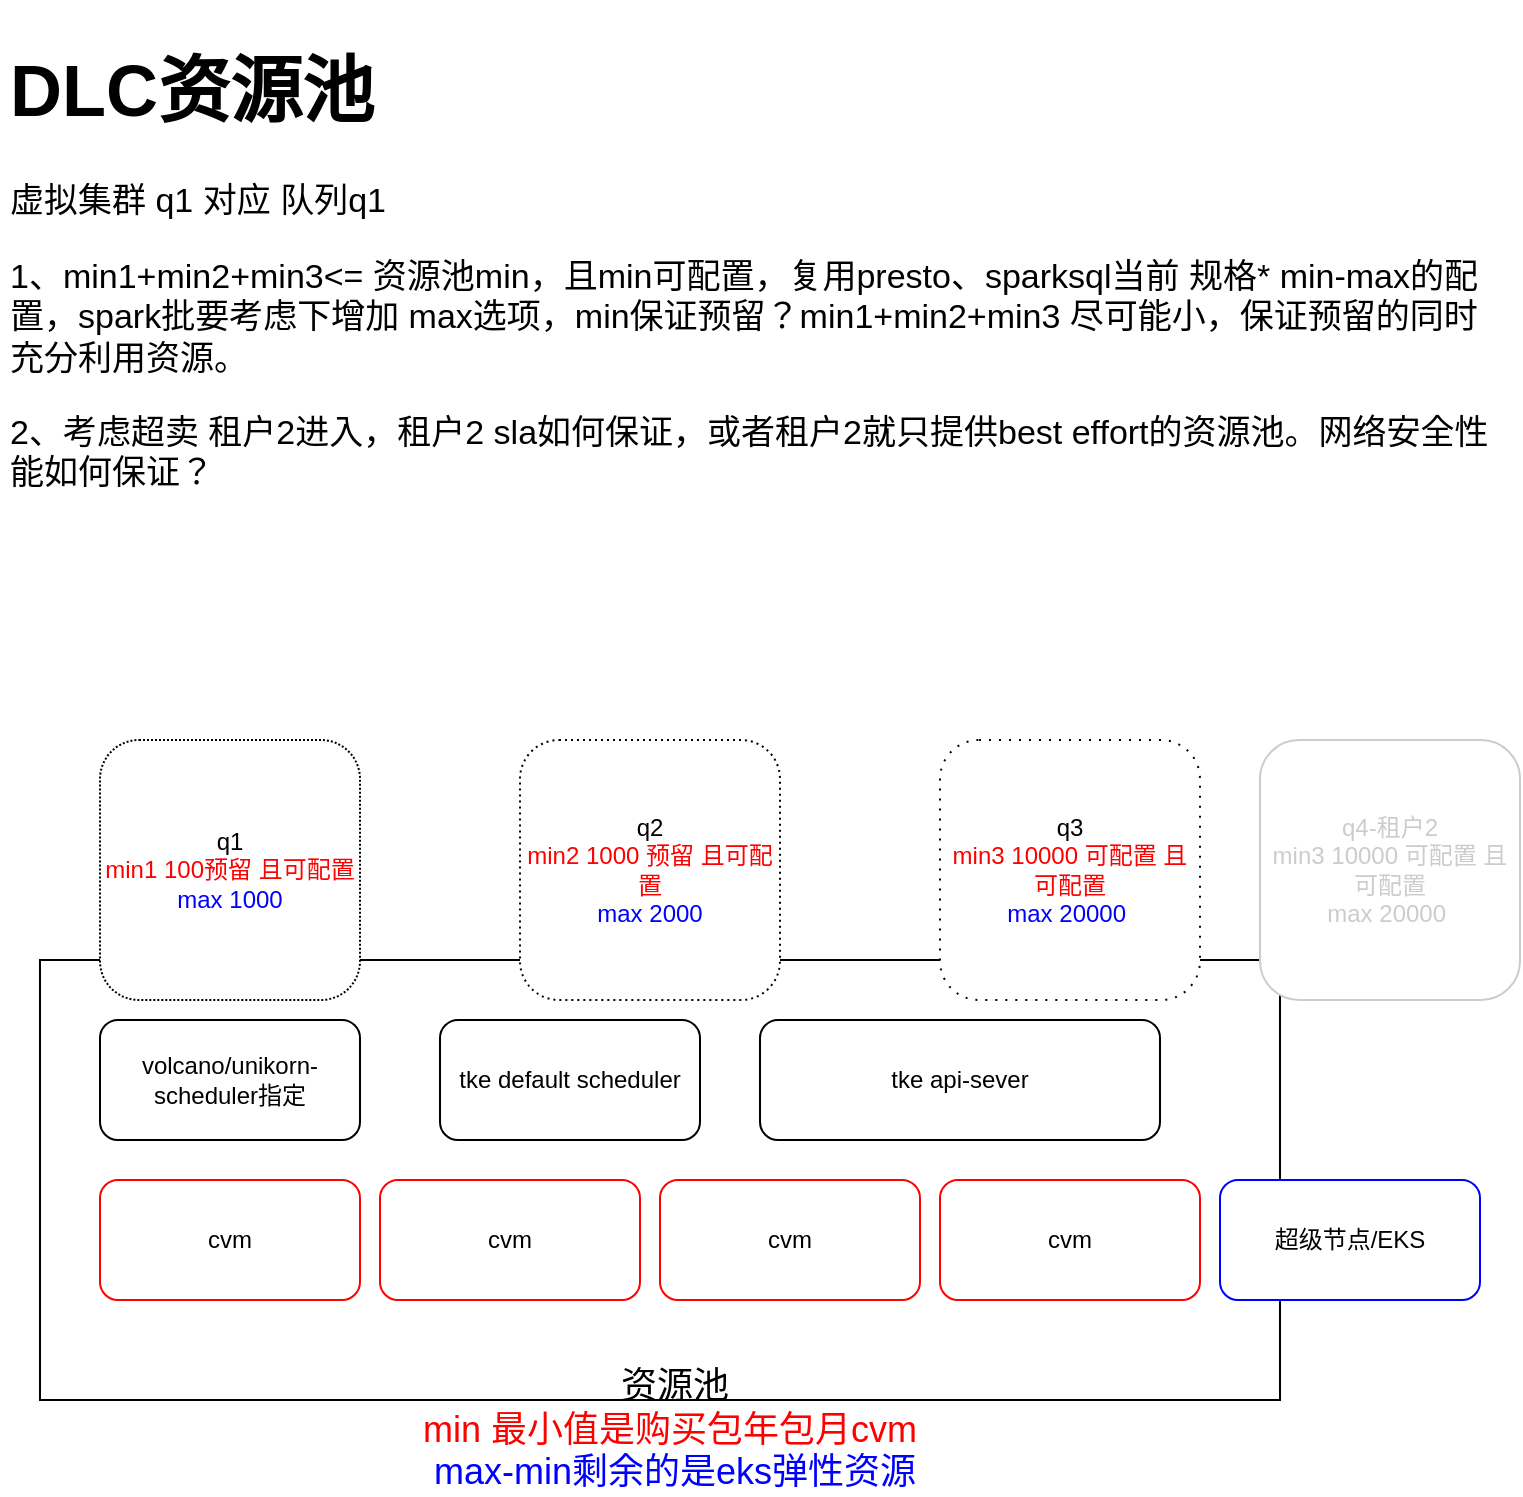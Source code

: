 <mxfile version="20.5.3" type="github">
  <diagram id="hqS82j75-_uDZCX89QL6" name="Page-1">
    <mxGraphModel dx="1497" dy="881" grid="1" gridSize="10" guides="1" tooltips="1" connect="1" arrows="1" fold="1" page="1" pageScale="1" pageWidth="827" pageHeight="1169" math="0" shadow="0">
      <root>
        <mxCell id="0" />
        <mxCell id="1" parent="0" />
        <mxCell id="1Zz1Nqhw6DDxJ3_sBbBU-10" value="" style="rounded=0;whiteSpace=wrap;html=1;" vertex="1" parent="1">
          <mxGeometry x="320" y="630" width="620" height="220" as="geometry" />
        </mxCell>
        <mxCell id="1Zz1Nqhw6DDxJ3_sBbBU-2" value="tke api-sever" style="rounded=1;whiteSpace=wrap;html=1;" vertex="1" parent="1">
          <mxGeometry x="680" y="660" width="200" height="60" as="geometry" />
        </mxCell>
        <mxCell id="1Zz1Nqhw6DDxJ3_sBbBU-3" value="cvm" style="rounded=1;whiteSpace=wrap;html=1;strokeColor=#FF0000;" vertex="1" parent="1">
          <mxGeometry x="350" y="740" width="130" height="60" as="geometry" />
        </mxCell>
        <mxCell id="1Zz1Nqhw6DDxJ3_sBbBU-4" value="cvm" style="rounded=1;whiteSpace=wrap;html=1;strokeColor=#FF0000;" vertex="1" parent="1">
          <mxGeometry x="490" y="740" width="130" height="60" as="geometry" />
        </mxCell>
        <mxCell id="1Zz1Nqhw6DDxJ3_sBbBU-5" value="cvm" style="rounded=1;whiteSpace=wrap;html=1;strokeColor=#FF0000;" vertex="1" parent="1">
          <mxGeometry x="630" y="740" width="130" height="60" as="geometry" />
        </mxCell>
        <mxCell id="1Zz1Nqhw6DDxJ3_sBbBU-6" value="cvm" style="rounded=1;whiteSpace=wrap;html=1;strokeColor=#FF0000;" vertex="1" parent="1">
          <mxGeometry x="770" y="740" width="130" height="60" as="geometry" />
        </mxCell>
        <mxCell id="1Zz1Nqhw6DDxJ3_sBbBU-7" value="q1&lt;br&gt;&lt;font color=&quot;#ff0000&quot;&gt;min1 100预留 且可配置&lt;br&gt;&lt;/font&gt;&lt;font color=&quot;#0000ff&quot;&gt;max 1000&lt;/font&gt;" style="rounded=1;whiteSpace=wrap;html=1;dashed=1;dashPattern=1 1;" vertex="1" parent="1">
          <mxGeometry x="350" y="520" width="130" height="130" as="geometry" />
        </mxCell>
        <mxCell id="1Zz1Nqhw6DDxJ3_sBbBU-8" value="q2&lt;br&gt;&lt;font color=&quot;#ff0000&quot;&gt;min2 1000 预留 且可配置&lt;br&gt;&lt;/font&gt;&lt;font color=&quot;#0000ff&quot;&gt;max 2000&lt;/font&gt;" style="rounded=1;whiteSpace=wrap;html=1;dashed=1;dashPattern=1 2;" vertex="1" parent="1">
          <mxGeometry x="560" y="520" width="130" height="130" as="geometry" />
        </mxCell>
        <mxCell id="1Zz1Nqhw6DDxJ3_sBbBU-9" value="q3&lt;br&gt;&lt;font color=&quot;#ff0000&quot;&gt;min3 10000 可配置 且可配置&lt;br&gt;&lt;/font&gt;&lt;font color=&quot;#0000ff&quot;&gt;max 20000&amp;nbsp;&lt;/font&gt;" style="rounded=1;whiteSpace=wrap;html=1;dashed=1;dashPattern=1 4;" vertex="1" parent="1">
          <mxGeometry x="770" y="520" width="130" height="130" as="geometry" />
        </mxCell>
        <mxCell id="1Zz1Nqhw6DDxJ3_sBbBU-11" value="volcano/unikorn-scheduler指定" style="rounded=1;whiteSpace=wrap;html=1;" vertex="1" parent="1">
          <mxGeometry x="350" y="660" width="130" height="60" as="geometry" />
        </mxCell>
        <mxCell id="1Zz1Nqhw6DDxJ3_sBbBU-12" value="tke default scheduler" style="rounded=1;whiteSpace=wrap;html=1;" vertex="1" parent="1">
          <mxGeometry x="520" y="660" width="130" height="60" as="geometry" />
        </mxCell>
        <mxCell id="1Zz1Nqhw6DDxJ3_sBbBU-13" value="超级节点/EKS" style="rounded=1;whiteSpace=wrap;html=1;strokeColor=#0000FF;" vertex="1" parent="1">
          <mxGeometry x="910" y="740" width="130" height="60" as="geometry" />
        </mxCell>
        <mxCell id="1Zz1Nqhw6DDxJ3_sBbBU-19" value="&lt;font style=&quot;font-size: 18px;&quot;&gt;&lt;font style=&quot;font-size: 18px;&quot; color=&quot;#000000&quot;&gt;资源池&lt;/font&gt; &lt;br&gt;&lt;font style=&quot;font-size: 18px;&quot; color=&quot;#ff0000&quot;&gt;min 最小值是购买包年包月cvm&lt;/font&gt;&amp;nbsp;&lt;br&gt;max-min剩余的是eks弹性资源&lt;/font&gt;" style="text;html=1;strokeColor=none;fillColor=none;align=center;verticalAlign=middle;whiteSpace=wrap;rounded=0;fontColor=#0000FF;" vertex="1" parent="1">
          <mxGeometry x="505" y="850" width="265" height="30" as="geometry" />
        </mxCell>
        <mxCell id="1Zz1Nqhw6DDxJ3_sBbBU-20" value="&lt;h1&gt;DLC资源池&lt;/h1&gt;&lt;p style=&quot;font-size: 17px;&quot;&gt;&lt;font style=&quot;font-size: 17px;&quot;&gt;虚拟集群 q1 对应 队列q1&lt;/font&gt;&lt;/p&gt;&lt;p style=&quot;font-size: 17px;&quot;&gt;&lt;span style=&quot;background-color: initial;&quot;&gt;1、min1+min2+min3&amp;lt;= 资源池min，且min可配置，复用presto、sparksql当前 规格* min-max的配置，spark批要考虑下增加 max选项，min保证预留？min1+min2+min3 尽可能小，保证预留的同时充分利用资源。&lt;/span&gt;&lt;br&gt;&lt;/p&gt;&lt;p style=&quot;font-size: 17px;&quot;&gt;&lt;span style=&quot;background-color: initial;&quot;&gt;2、考虑超卖 租户2进入，租户2 sla如何保证，或者租户2就只提供best effort的资源池。网络安全性能如何保证？&lt;/span&gt;&lt;/p&gt;&lt;p style=&quot;font-size: 17px;&quot;&gt;&lt;span style=&quot;background-color: initial;&quot;&gt;&lt;br&gt;&lt;/span&gt;&lt;/p&gt;" style="text;html=1;strokeColor=none;fillColor=none;spacing=5;spacingTop=-20;whiteSpace=wrap;overflow=hidden;rounded=0;fontSize=18;fontColor=#000000;" vertex="1" parent="1">
          <mxGeometry x="300" y="160" width="750" height="280" as="geometry" />
        </mxCell>
        <mxCell id="1Zz1Nqhw6DDxJ3_sBbBU-21" value="q4-租户2&lt;br&gt;&lt;font&gt;min3 10000 可配置 且可配置&lt;br&gt;&lt;/font&gt;&lt;font&gt;max 20000&amp;nbsp;&lt;/font&gt;" style="rounded=1;whiteSpace=wrap;html=1;strokeColor=#CCCCCC;fontColor=#CCCCCC;" vertex="1" parent="1">
          <mxGeometry x="930" y="520" width="130" height="130" as="geometry" />
        </mxCell>
      </root>
    </mxGraphModel>
  </diagram>
</mxfile>

